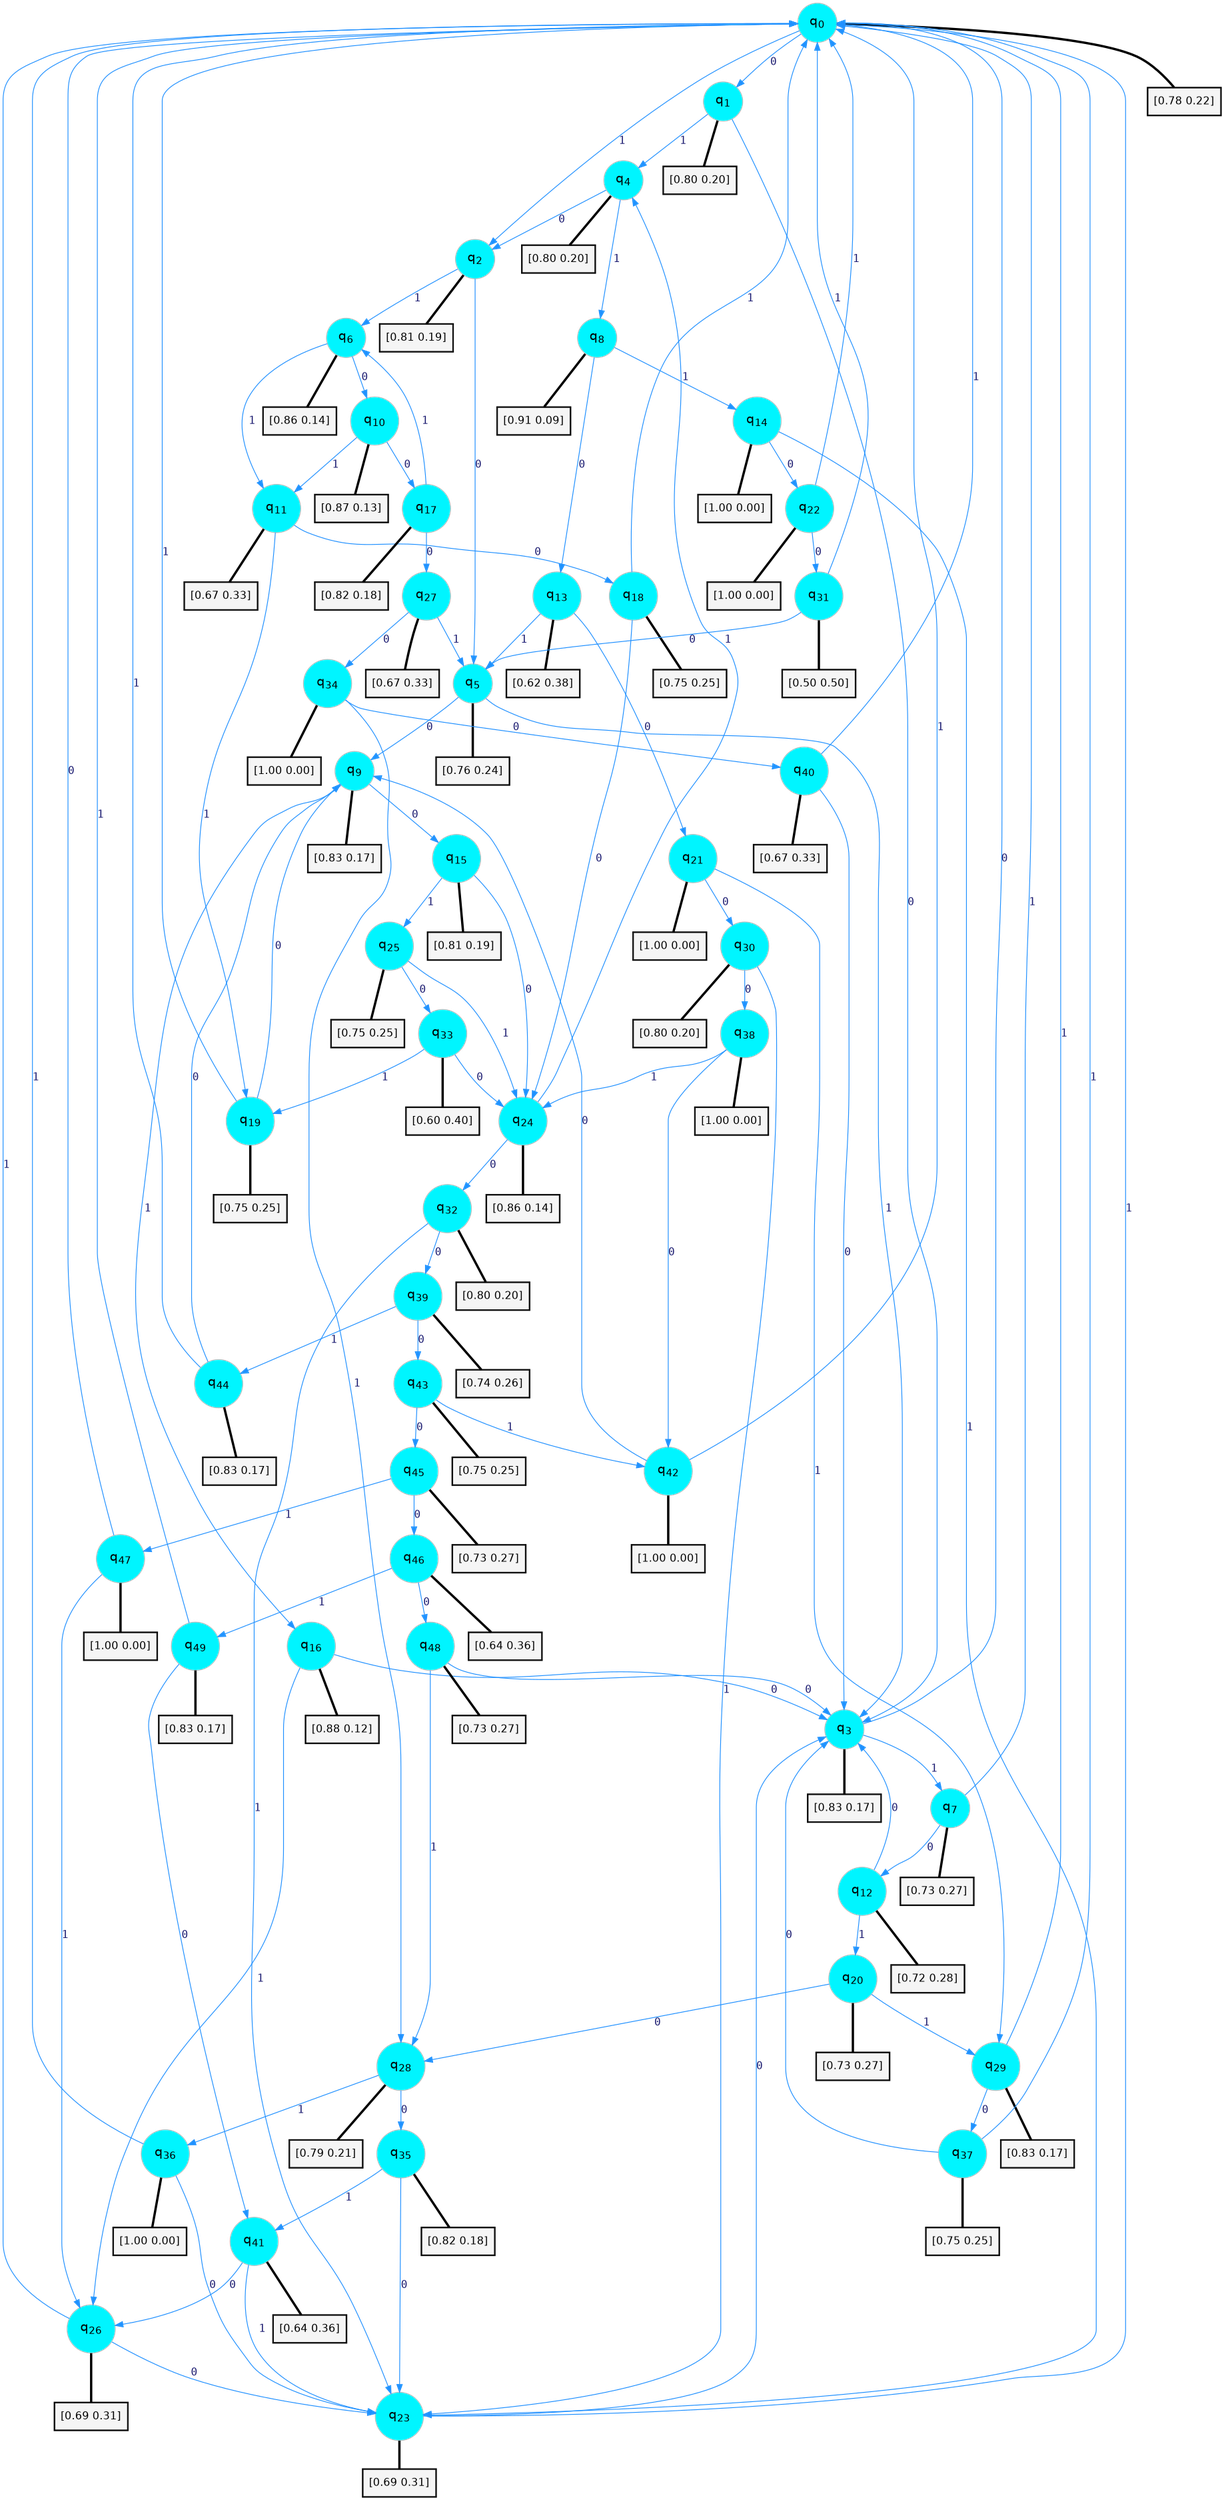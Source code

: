 digraph G {
graph [
bgcolor=transparent, dpi=300, rankdir=TD, size="40,25"];
node [
color=gray, fillcolor=turquoise1, fontcolor=black, fontname=Helvetica, fontsize=16, fontweight=bold, shape=circle, style=filled];
edge [
arrowsize=1, color=dodgerblue1, fontcolor=midnightblue, fontname=courier, fontweight=bold, penwidth=1, style=solid, weight=20];
0[label=<q<SUB>0</SUB>>];
1[label=<q<SUB>1</SUB>>];
2[label=<q<SUB>2</SUB>>];
3[label=<q<SUB>3</SUB>>];
4[label=<q<SUB>4</SUB>>];
5[label=<q<SUB>5</SUB>>];
6[label=<q<SUB>6</SUB>>];
7[label=<q<SUB>7</SUB>>];
8[label=<q<SUB>8</SUB>>];
9[label=<q<SUB>9</SUB>>];
10[label=<q<SUB>10</SUB>>];
11[label=<q<SUB>11</SUB>>];
12[label=<q<SUB>12</SUB>>];
13[label=<q<SUB>13</SUB>>];
14[label=<q<SUB>14</SUB>>];
15[label=<q<SUB>15</SUB>>];
16[label=<q<SUB>16</SUB>>];
17[label=<q<SUB>17</SUB>>];
18[label=<q<SUB>18</SUB>>];
19[label=<q<SUB>19</SUB>>];
20[label=<q<SUB>20</SUB>>];
21[label=<q<SUB>21</SUB>>];
22[label=<q<SUB>22</SUB>>];
23[label=<q<SUB>23</SUB>>];
24[label=<q<SUB>24</SUB>>];
25[label=<q<SUB>25</SUB>>];
26[label=<q<SUB>26</SUB>>];
27[label=<q<SUB>27</SUB>>];
28[label=<q<SUB>28</SUB>>];
29[label=<q<SUB>29</SUB>>];
30[label=<q<SUB>30</SUB>>];
31[label=<q<SUB>31</SUB>>];
32[label=<q<SUB>32</SUB>>];
33[label=<q<SUB>33</SUB>>];
34[label=<q<SUB>34</SUB>>];
35[label=<q<SUB>35</SUB>>];
36[label=<q<SUB>36</SUB>>];
37[label=<q<SUB>37</SUB>>];
38[label=<q<SUB>38</SUB>>];
39[label=<q<SUB>39</SUB>>];
40[label=<q<SUB>40</SUB>>];
41[label=<q<SUB>41</SUB>>];
42[label=<q<SUB>42</SUB>>];
43[label=<q<SUB>43</SUB>>];
44[label=<q<SUB>44</SUB>>];
45[label=<q<SUB>45</SUB>>];
46[label=<q<SUB>46</SUB>>];
47[label=<q<SUB>47</SUB>>];
48[label=<q<SUB>48</SUB>>];
49[label=<q<SUB>49</SUB>>];
50[label="[0.78 0.22]", shape=box,fontcolor=black, fontname=Helvetica, fontsize=14, penwidth=2, fillcolor=whitesmoke,color=black];
51[label="[0.80 0.20]", shape=box,fontcolor=black, fontname=Helvetica, fontsize=14, penwidth=2, fillcolor=whitesmoke,color=black];
52[label="[0.81 0.19]", shape=box,fontcolor=black, fontname=Helvetica, fontsize=14, penwidth=2, fillcolor=whitesmoke,color=black];
53[label="[0.83 0.17]", shape=box,fontcolor=black, fontname=Helvetica, fontsize=14, penwidth=2, fillcolor=whitesmoke,color=black];
54[label="[0.80 0.20]", shape=box,fontcolor=black, fontname=Helvetica, fontsize=14, penwidth=2, fillcolor=whitesmoke,color=black];
55[label="[0.76 0.24]", shape=box,fontcolor=black, fontname=Helvetica, fontsize=14, penwidth=2, fillcolor=whitesmoke,color=black];
56[label="[0.86 0.14]", shape=box,fontcolor=black, fontname=Helvetica, fontsize=14, penwidth=2, fillcolor=whitesmoke,color=black];
57[label="[0.73 0.27]", shape=box,fontcolor=black, fontname=Helvetica, fontsize=14, penwidth=2, fillcolor=whitesmoke,color=black];
58[label="[0.91 0.09]", shape=box,fontcolor=black, fontname=Helvetica, fontsize=14, penwidth=2, fillcolor=whitesmoke,color=black];
59[label="[0.83 0.17]", shape=box,fontcolor=black, fontname=Helvetica, fontsize=14, penwidth=2, fillcolor=whitesmoke,color=black];
60[label="[0.87 0.13]", shape=box,fontcolor=black, fontname=Helvetica, fontsize=14, penwidth=2, fillcolor=whitesmoke,color=black];
61[label="[0.67 0.33]", shape=box,fontcolor=black, fontname=Helvetica, fontsize=14, penwidth=2, fillcolor=whitesmoke,color=black];
62[label="[0.72 0.28]", shape=box,fontcolor=black, fontname=Helvetica, fontsize=14, penwidth=2, fillcolor=whitesmoke,color=black];
63[label="[0.62 0.38]", shape=box,fontcolor=black, fontname=Helvetica, fontsize=14, penwidth=2, fillcolor=whitesmoke,color=black];
64[label="[1.00 0.00]", shape=box,fontcolor=black, fontname=Helvetica, fontsize=14, penwidth=2, fillcolor=whitesmoke,color=black];
65[label="[0.81 0.19]", shape=box,fontcolor=black, fontname=Helvetica, fontsize=14, penwidth=2, fillcolor=whitesmoke,color=black];
66[label="[0.88 0.12]", shape=box,fontcolor=black, fontname=Helvetica, fontsize=14, penwidth=2, fillcolor=whitesmoke,color=black];
67[label="[0.82 0.18]", shape=box,fontcolor=black, fontname=Helvetica, fontsize=14, penwidth=2, fillcolor=whitesmoke,color=black];
68[label="[0.75 0.25]", shape=box,fontcolor=black, fontname=Helvetica, fontsize=14, penwidth=2, fillcolor=whitesmoke,color=black];
69[label="[0.75 0.25]", shape=box,fontcolor=black, fontname=Helvetica, fontsize=14, penwidth=2, fillcolor=whitesmoke,color=black];
70[label="[0.73 0.27]", shape=box,fontcolor=black, fontname=Helvetica, fontsize=14, penwidth=2, fillcolor=whitesmoke,color=black];
71[label="[1.00 0.00]", shape=box,fontcolor=black, fontname=Helvetica, fontsize=14, penwidth=2, fillcolor=whitesmoke,color=black];
72[label="[1.00 0.00]", shape=box,fontcolor=black, fontname=Helvetica, fontsize=14, penwidth=2, fillcolor=whitesmoke,color=black];
73[label="[0.69 0.31]", shape=box,fontcolor=black, fontname=Helvetica, fontsize=14, penwidth=2, fillcolor=whitesmoke,color=black];
74[label="[0.86 0.14]", shape=box,fontcolor=black, fontname=Helvetica, fontsize=14, penwidth=2, fillcolor=whitesmoke,color=black];
75[label="[0.75 0.25]", shape=box,fontcolor=black, fontname=Helvetica, fontsize=14, penwidth=2, fillcolor=whitesmoke,color=black];
76[label="[0.69 0.31]", shape=box,fontcolor=black, fontname=Helvetica, fontsize=14, penwidth=2, fillcolor=whitesmoke,color=black];
77[label="[0.67 0.33]", shape=box,fontcolor=black, fontname=Helvetica, fontsize=14, penwidth=2, fillcolor=whitesmoke,color=black];
78[label="[0.79 0.21]", shape=box,fontcolor=black, fontname=Helvetica, fontsize=14, penwidth=2, fillcolor=whitesmoke,color=black];
79[label="[0.83 0.17]", shape=box,fontcolor=black, fontname=Helvetica, fontsize=14, penwidth=2, fillcolor=whitesmoke,color=black];
80[label="[0.80 0.20]", shape=box,fontcolor=black, fontname=Helvetica, fontsize=14, penwidth=2, fillcolor=whitesmoke,color=black];
81[label="[0.50 0.50]", shape=box,fontcolor=black, fontname=Helvetica, fontsize=14, penwidth=2, fillcolor=whitesmoke,color=black];
82[label="[0.80 0.20]", shape=box,fontcolor=black, fontname=Helvetica, fontsize=14, penwidth=2, fillcolor=whitesmoke,color=black];
83[label="[0.60 0.40]", shape=box,fontcolor=black, fontname=Helvetica, fontsize=14, penwidth=2, fillcolor=whitesmoke,color=black];
84[label="[1.00 0.00]", shape=box,fontcolor=black, fontname=Helvetica, fontsize=14, penwidth=2, fillcolor=whitesmoke,color=black];
85[label="[0.82 0.18]", shape=box,fontcolor=black, fontname=Helvetica, fontsize=14, penwidth=2, fillcolor=whitesmoke,color=black];
86[label="[1.00 0.00]", shape=box,fontcolor=black, fontname=Helvetica, fontsize=14, penwidth=2, fillcolor=whitesmoke,color=black];
87[label="[0.75 0.25]", shape=box,fontcolor=black, fontname=Helvetica, fontsize=14, penwidth=2, fillcolor=whitesmoke,color=black];
88[label="[1.00 0.00]", shape=box,fontcolor=black, fontname=Helvetica, fontsize=14, penwidth=2, fillcolor=whitesmoke,color=black];
89[label="[0.74 0.26]", shape=box,fontcolor=black, fontname=Helvetica, fontsize=14, penwidth=2, fillcolor=whitesmoke,color=black];
90[label="[0.67 0.33]", shape=box,fontcolor=black, fontname=Helvetica, fontsize=14, penwidth=2, fillcolor=whitesmoke,color=black];
91[label="[0.64 0.36]", shape=box,fontcolor=black, fontname=Helvetica, fontsize=14, penwidth=2, fillcolor=whitesmoke,color=black];
92[label="[1.00 0.00]", shape=box,fontcolor=black, fontname=Helvetica, fontsize=14, penwidth=2, fillcolor=whitesmoke,color=black];
93[label="[0.75 0.25]", shape=box,fontcolor=black, fontname=Helvetica, fontsize=14, penwidth=2, fillcolor=whitesmoke,color=black];
94[label="[0.83 0.17]", shape=box,fontcolor=black, fontname=Helvetica, fontsize=14, penwidth=2, fillcolor=whitesmoke,color=black];
95[label="[0.73 0.27]", shape=box,fontcolor=black, fontname=Helvetica, fontsize=14, penwidth=2, fillcolor=whitesmoke,color=black];
96[label="[0.64 0.36]", shape=box,fontcolor=black, fontname=Helvetica, fontsize=14, penwidth=2, fillcolor=whitesmoke,color=black];
97[label="[1.00 0.00]", shape=box,fontcolor=black, fontname=Helvetica, fontsize=14, penwidth=2, fillcolor=whitesmoke,color=black];
98[label="[0.73 0.27]", shape=box,fontcolor=black, fontname=Helvetica, fontsize=14, penwidth=2, fillcolor=whitesmoke,color=black];
99[label="[0.83 0.17]", shape=box,fontcolor=black, fontname=Helvetica, fontsize=14, penwidth=2, fillcolor=whitesmoke,color=black];
0->1 [label=0];
0->2 [label=1];
0->50 [arrowhead=none, penwidth=3,color=black];
1->3 [label=0];
1->4 [label=1];
1->51 [arrowhead=none, penwidth=3,color=black];
2->5 [label=0];
2->6 [label=1];
2->52 [arrowhead=none, penwidth=3,color=black];
3->0 [label=0];
3->7 [label=1];
3->53 [arrowhead=none, penwidth=3,color=black];
4->2 [label=0];
4->8 [label=1];
4->54 [arrowhead=none, penwidth=3,color=black];
5->9 [label=0];
5->3 [label=1];
5->55 [arrowhead=none, penwidth=3,color=black];
6->10 [label=0];
6->11 [label=1];
6->56 [arrowhead=none, penwidth=3,color=black];
7->12 [label=0];
7->0 [label=1];
7->57 [arrowhead=none, penwidth=3,color=black];
8->13 [label=0];
8->14 [label=1];
8->58 [arrowhead=none, penwidth=3,color=black];
9->15 [label=0];
9->16 [label=1];
9->59 [arrowhead=none, penwidth=3,color=black];
10->17 [label=0];
10->11 [label=1];
10->60 [arrowhead=none, penwidth=3,color=black];
11->18 [label=0];
11->19 [label=1];
11->61 [arrowhead=none, penwidth=3,color=black];
12->3 [label=0];
12->20 [label=1];
12->62 [arrowhead=none, penwidth=3,color=black];
13->21 [label=0];
13->5 [label=1];
13->63 [arrowhead=none, penwidth=3,color=black];
14->22 [label=0];
14->23 [label=1];
14->64 [arrowhead=none, penwidth=3,color=black];
15->24 [label=0];
15->25 [label=1];
15->65 [arrowhead=none, penwidth=3,color=black];
16->3 [label=0];
16->26 [label=1];
16->66 [arrowhead=none, penwidth=3,color=black];
17->27 [label=0];
17->6 [label=1];
17->67 [arrowhead=none, penwidth=3,color=black];
18->24 [label=0];
18->0 [label=1];
18->68 [arrowhead=none, penwidth=3,color=black];
19->9 [label=0];
19->0 [label=1];
19->69 [arrowhead=none, penwidth=3,color=black];
20->28 [label=0];
20->29 [label=1];
20->70 [arrowhead=none, penwidth=3,color=black];
21->30 [label=0];
21->29 [label=1];
21->71 [arrowhead=none, penwidth=3,color=black];
22->31 [label=0];
22->0 [label=1];
22->72 [arrowhead=none, penwidth=3,color=black];
23->3 [label=0];
23->0 [label=1];
23->73 [arrowhead=none, penwidth=3,color=black];
24->32 [label=0];
24->4 [label=1];
24->74 [arrowhead=none, penwidth=3,color=black];
25->33 [label=0];
25->24 [label=1];
25->75 [arrowhead=none, penwidth=3,color=black];
26->23 [label=0];
26->0 [label=1];
26->76 [arrowhead=none, penwidth=3,color=black];
27->34 [label=0];
27->5 [label=1];
27->77 [arrowhead=none, penwidth=3,color=black];
28->35 [label=0];
28->36 [label=1];
28->78 [arrowhead=none, penwidth=3,color=black];
29->37 [label=0];
29->0 [label=1];
29->79 [arrowhead=none, penwidth=3,color=black];
30->38 [label=0];
30->23 [label=1];
30->80 [arrowhead=none, penwidth=3,color=black];
31->5 [label=0];
31->0 [label=1];
31->81 [arrowhead=none, penwidth=3,color=black];
32->39 [label=0];
32->23 [label=1];
32->82 [arrowhead=none, penwidth=3,color=black];
33->24 [label=0];
33->19 [label=1];
33->83 [arrowhead=none, penwidth=3,color=black];
34->40 [label=0];
34->28 [label=1];
34->84 [arrowhead=none, penwidth=3,color=black];
35->23 [label=0];
35->41 [label=1];
35->85 [arrowhead=none, penwidth=3,color=black];
36->23 [label=0];
36->0 [label=1];
36->86 [arrowhead=none, penwidth=3,color=black];
37->3 [label=0];
37->0 [label=1];
37->87 [arrowhead=none, penwidth=3,color=black];
38->42 [label=0];
38->24 [label=1];
38->88 [arrowhead=none, penwidth=3,color=black];
39->43 [label=0];
39->44 [label=1];
39->89 [arrowhead=none, penwidth=3,color=black];
40->3 [label=0];
40->0 [label=1];
40->90 [arrowhead=none, penwidth=3,color=black];
41->26 [label=0];
41->23 [label=1];
41->91 [arrowhead=none, penwidth=3,color=black];
42->9 [label=0];
42->0 [label=1];
42->92 [arrowhead=none, penwidth=3,color=black];
43->45 [label=0];
43->42 [label=1];
43->93 [arrowhead=none, penwidth=3,color=black];
44->9 [label=0];
44->0 [label=1];
44->94 [arrowhead=none, penwidth=3,color=black];
45->46 [label=0];
45->47 [label=1];
45->95 [arrowhead=none, penwidth=3,color=black];
46->48 [label=0];
46->49 [label=1];
46->96 [arrowhead=none, penwidth=3,color=black];
47->0 [label=0];
47->26 [label=1];
47->97 [arrowhead=none, penwidth=3,color=black];
48->3 [label=0];
48->28 [label=1];
48->98 [arrowhead=none, penwidth=3,color=black];
49->41 [label=0];
49->0 [label=1];
49->99 [arrowhead=none, penwidth=3,color=black];
}
